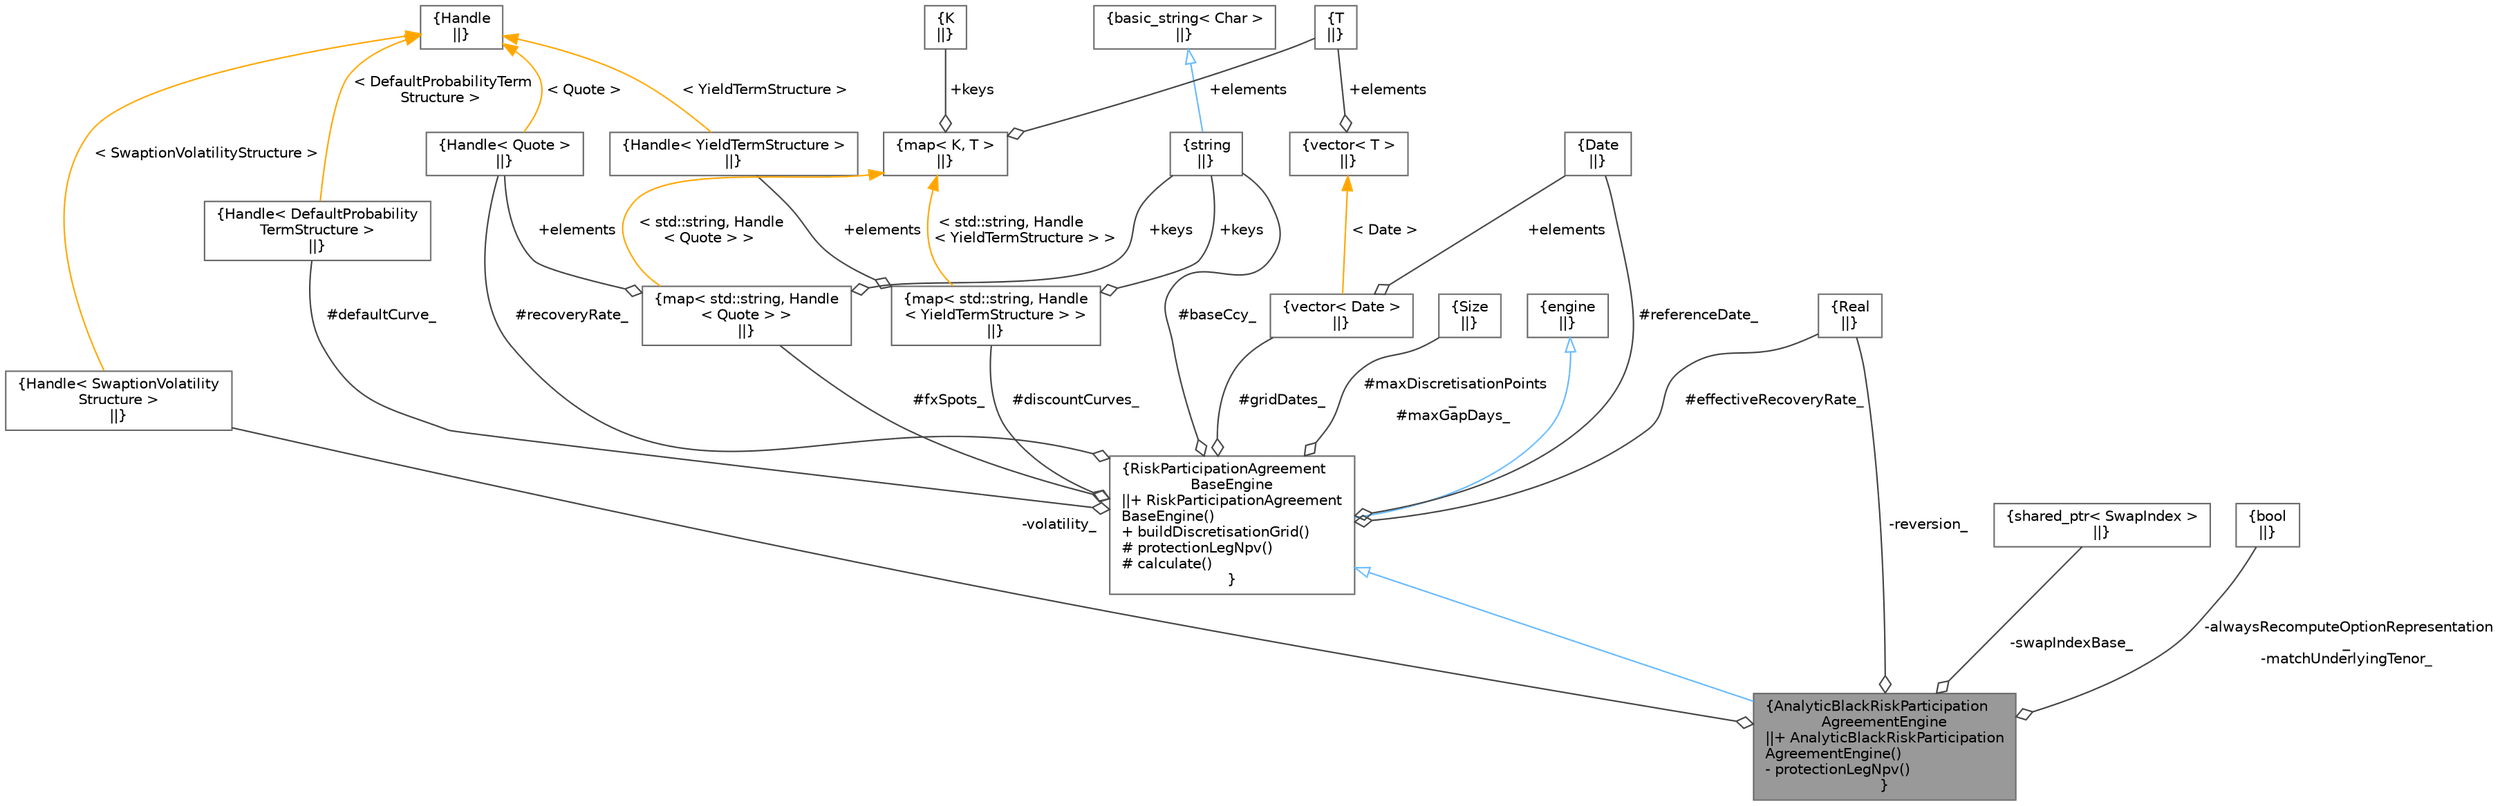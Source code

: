digraph "AnalyticBlackRiskParticipationAgreementEngine"
{
 // INTERACTIVE_SVG=YES
 // LATEX_PDF_SIZE
  bgcolor="transparent";
  edge [fontname=Helvetica,fontsize=10,labelfontname=Helvetica,labelfontsize=10];
  node [fontname=Helvetica,fontsize=10,shape=box,height=0.2,width=0.4];
  Node1 [label="{AnalyticBlackRiskParticipation\lAgreementEngine\n||+ AnalyticBlackRiskParticipation\lAgreementEngine()\l- protectionLegNpv()\l}",height=0.2,width=0.4,color="gray40", fillcolor="grey60", style="filled", fontcolor="black",tooltip=" "];
  Node2 -> Node1 [dir="back",color="steelblue1",style="solid",arrowtail="onormal"];
  Node2 [label="{RiskParticipationAgreement\lBaseEngine\n||+ RiskParticipationAgreement\lBaseEngine()\l+ buildDiscretisationGrid()\l# protectionLegNpv()\l# calculate()\l}",height=0.2,width=0.4,color="gray40", fillcolor="white", style="filled",URL="$classore_1_1data_1_1_risk_participation_agreement_base_engine.html",tooltip=" "];
  Node3 -> Node2 [dir="back",color="steelblue1",style="solid",arrowtail="onormal"];
  Node3 [label="{engine\n||}",height=0.2,width=0.4,color="gray40", fillcolor="white", style="filled",URL="C:/dev/ORE/documentation/QuantExt/doc/quantext.tag$class_quant_ext_1_1_risk_participation_agreement_1_1engine.html",tooltip=" "];
  Node4 -> Node2 [color="grey25",style="solid",label=" #baseCcy_" ,arrowhead="odiamond"];
  Node4 [label="{string\n||}",height=0.2,width=0.4,color="gray40", fillcolor="white", style="filled",tooltip=" "];
  Node5 -> Node4 [dir="back",color="steelblue1",style="solid",arrowtail="onormal"];
  Node5 [label="{basic_string\< Char \>\n||}",height=0.2,width=0.4,color="gray40", fillcolor="white", style="filled",tooltip=" "];
  Node6 -> Node2 [color="grey25",style="solid",label=" #discountCurves_" ,arrowhead="odiamond"];
  Node6 [label="{map\< std::string, Handle\l\< YieldTermStructure \> \>\n||}",height=0.2,width=0.4,color="gray40", fillcolor="white", style="filled",tooltip=" "];
  Node4 -> Node6 [color="grey25",style="solid",label=" +keys" ,arrowhead="odiamond"];
  Node7 -> Node6 [color="grey25",style="solid",label=" +elements" ,arrowhead="odiamond"];
  Node7 [label="{Handle\< YieldTermStructure \>\n||}",height=0.2,width=0.4,color="gray40", fillcolor="white", style="filled",tooltip=" "];
  Node8 -> Node7 [dir="back",color="orange",style="solid",label=" \< YieldTermStructure \>" ];
  Node8 [label="{Handle\n||}",height=0.2,width=0.4,color="gray40", fillcolor="white", style="filled",tooltip=" "];
  Node9 -> Node6 [dir="back",color="orange",style="solid",label=" \< std::string, Handle\l\< YieldTermStructure \> \>" ];
  Node9 [label="{map\< K, T \>\n||}",height=0.2,width=0.4,color="gray40", fillcolor="white", style="filled",tooltip=" "];
  Node10 -> Node9 [color="grey25",style="solid",label=" +keys" ,arrowhead="odiamond"];
  Node10 [label="{K\n||}",height=0.2,width=0.4,color="gray40", fillcolor="white", style="filled",tooltip=" "];
  Node11 -> Node9 [color="grey25",style="solid",label=" +elements" ,arrowhead="odiamond"];
  Node11 [label="{T\n||}",height=0.2,width=0.4,color="gray40", fillcolor="white", style="filled",tooltip=" "];
  Node12 -> Node2 [color="grey25",style="solid",label=" #fxSpots_" ,arrowhead="odiamond"];
  Node12 [label="{map\< std::string, Handle\l\< Quote \> \>\n||}",height=0.2,width=0.4,color="gray40", fillcolor="white", style="filled",tooltip=" "];
  Node4 -> Node12 [color="grey25",style="solid",label=" +keys" ,arrowhead="odiamond"];
  Node13 -> Node12 [color="grey25",style="solid",label=" +elements" ,arrowhead="odiamond"];
  Node13 [label="{Handle\< Quote \>\n||}",height=0.2,width=0.4,color="gray40", fillcolor="white", style="filled",tooltip=" "];
  Node8 -> Node13 [dir="back",color="orange",style="solid",label=" \< Quote \>" ];
  Node9 -> Node12 [dir="back",color="orange",style="solid",label=" \< std::string, Handle\l\< Quote \> \>" ];
  Node14 -> Node2 [color="grey25",style="solid",label=" #defaultCurve_" ,arrowhead="odiamond"];
  Node14 [label="{Handle\< DefaultProbability\lTermStructure \>\n||}",height=0.2,width=0.4,color="gray40", fillcolor="white", style="filled",tooltip=" "];
  Node8 -> Node14 [dir="back",color="orange",style="solid",label=" \< DefaultProbabilityTerm\lStructure \>" ];
  Node13 -> Node2 [color="grey25",style="solid",label=" #recoveryRate_" ,arrowhead="odiamond"];
  Node15 -> Node2 [color="grey25",style="solid",label=" #maxDiscretisationPoints\l_\n#maxGapDays_" ,arrowhead="odiamond"];
  Node15 [label="{Size\n||}",height=0.2,width=0.4,color="gray40", fillcolor="white", style="filled",tooltip=" "];
  Node16 -> Node2 [color="grey25",style="solid",label=" #gridDates_" ,arrowhead="odiamond"];
  Node16 [label="{vector\< Date \>\n||}",height=0.2,width=0.4,color="gray40", fillcolor="white", style="filled",tooltip=" "];
  Node17 -> Node16 [color="grey25",style="solid",label=" +elements" ,arrowhead="odiamond"];
  Node17 [label="{Date\n||}",height=0.2,width=0.4,color="gray40", fillcolor="white", style="filled",tooltip=" "];
  Node18 -> Node16 [dir="back",color="orange",style="solid",label=" \< Date \>" ];
  Node18 [label="{vector\< T \>\n||}",height=0.2,width=0.4,color="gray40", fillcolor="white", style="filled",tooltip=" "];
  Node11 -> Node18 [color="grey25",style="solid",label=" +elements" ,arrowhead="odiamond"];
  Node17 -> Node2 [color="grey25",style="solid",label=" #referenceDate_" ,arrowhead="odiamond"];
  Node19 -> Node2 [color="grey25",style="solid",label=" #effectiveRecoveryRate_" ,arrowhead="odiamond"];
  Node19 [label="{Real\n||}",height=0.2,width=0.4,color="gray40", fillcolor="white", style="filled",tooltip=" "];
  Node20 -> Node1 [color="grey25",style="solid",label=" -volatility_" ,arrowhead="odiamond"];
  Node20 [label="{Handle\< SwaptionVolatility\lStructure \>\n||}",height=0.2,width=0.4,color="gray40", fillcolor="white", style="filled",tooltip=" "];
  Node8 -> Node20 [dir="back",color="orange",style="solid",label=" \< SwaptionVolatilityStructure \>" ];
  Node21 -> Node1 [color="grey25",style="solid",label=" -swapIndexBase_" ,arrowhead="odiamond"];
  Node21 [label="{shared_ptr\< SwapIndex \>\n||}",height=0.2,width=0.4,color="gray40", fillcolor="white", style="filled",tooltip=" "];
  Node22 -> Node1 [color="grey25",style="solid",label=" -alwaysRecomputeOptionRepresentation\l_\n-matchUnderlyingTenor_" ,arrowhead="odiamond"];
  Node22 [label="{bool\n||}",height=0.2,width=0.4,color="gray40", fillcolor="white", style="filled",URL="$classbool.html",tooltip=" "];
  Node19 -> Node1 [color="grey25",style="solid",label=" -reversion_" ,arrowhead="odiamond"];
}
